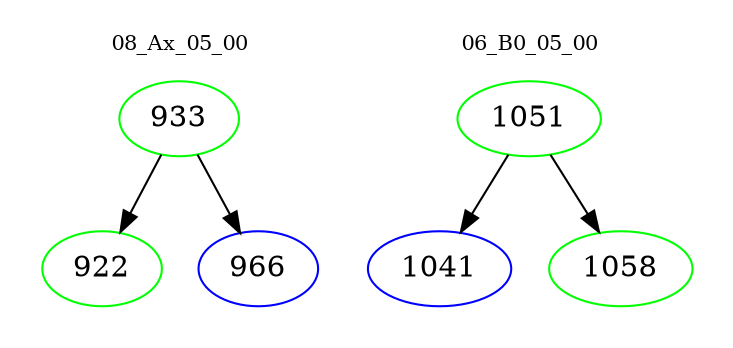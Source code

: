 digraph{
subgraph cluster_0 {
color = white
label = "08_Ax_05_00";
fontsize=10;
T0_933 [label="933", color="green"]
T0_933 -> T0_922 [color="black"]
T0_922 [label="922", color="green"]
T0_933 -> T0_966 [color="black"]
T0_966 [label="966", color="blue"]
}
subgraph cluster_1 {
color = white
label = "06_B0_05_00";
fontsize=10;
T1_1051 [label="1051", color="green"]
T1_1051 -> T1_1041 [color="black"]
T1_1041 [label="1041", color="blue"]
T1_1051 -> T1_1058 [color="black"]
T1_1058 [label="1058", color="green"]
}
}
